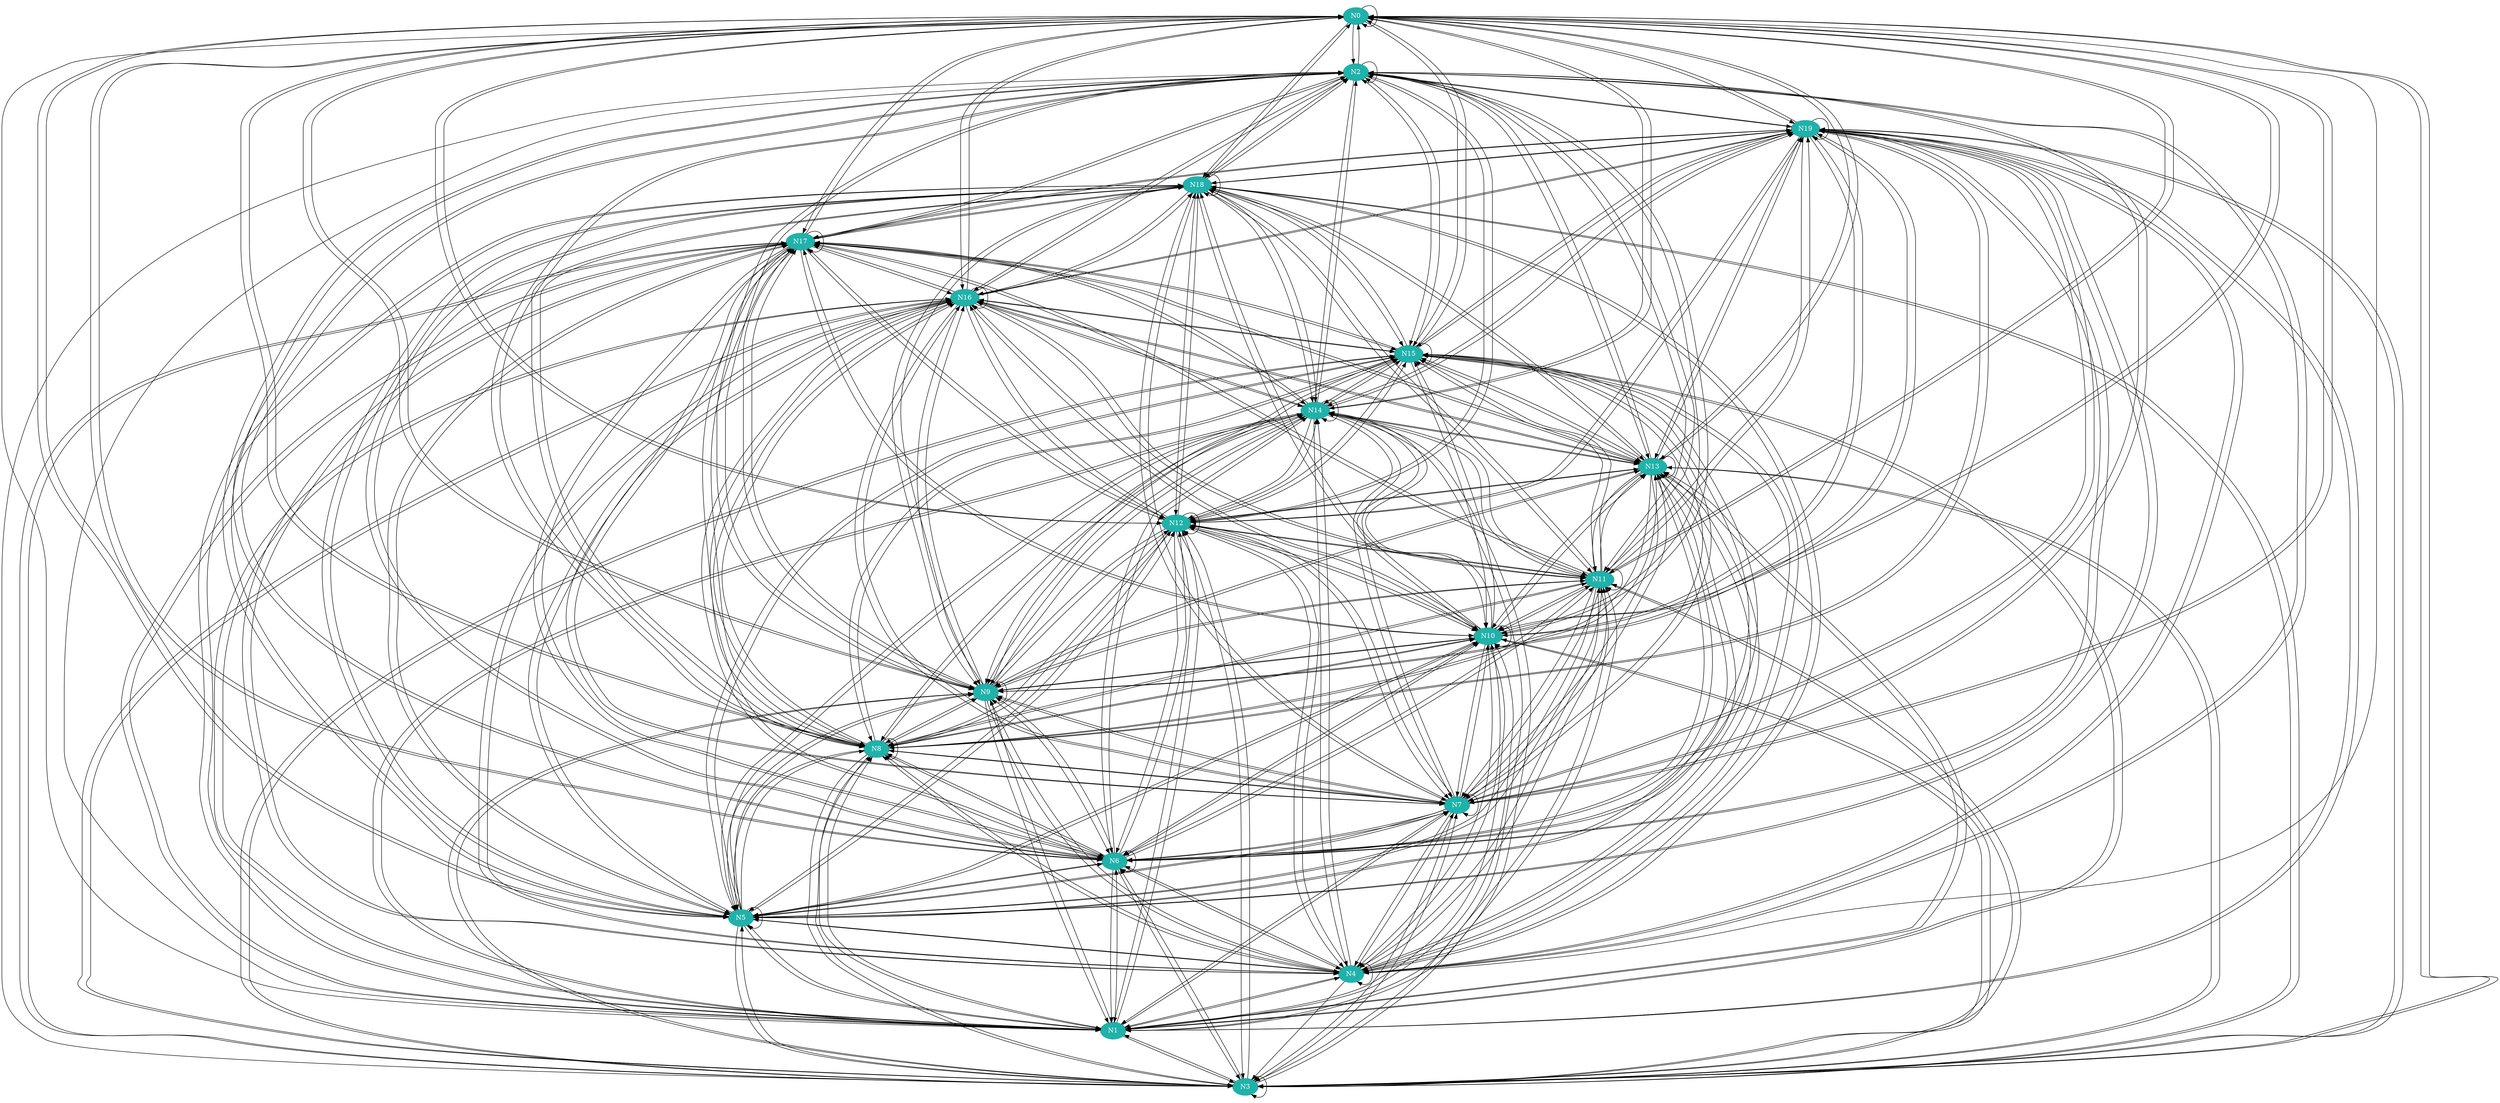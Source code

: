 digraph g{
graph [ dpi = 300, ratio = 1.0];
0 [label="N0", color=lightseagreen, fontcolor=white, style=filled]
1 [label="N1", color=lightseagreen, fontcolor=white, style=filled]
2 [label="N2", color=lightseagreen, fontcolor=white, style=filled]
3 [label="N3", color=lightseagreen, fontcolor=white, style=filled]
4 [label="N4", color=lightseagreen, fontcolor=white, style=filled]
5 [label="N5", color=lightseagreen, fontcolor=white, style=filled]
6 [label="N6", color=lightseagreen, fontcolor=white, style=filled]
7 [label="N7", color=lightseagreen, fontcolor=white, style=filled]
8 [label="N8", color=lightseagreen, fontcolor=white, style=filled]
9 [label="N9", color=lightseagreen, fontcolor=white, style=filled]
10 [label="N10", color=lightseagreen, fontcolor=white, style=filled]
11 [label="N11", color=lightseagreen, fontcolor=white, style=filled]
12 [label="N12", color=lightseagreen, fontcolor=white, style=filled]
13 [label="N13", color=lightseagreen, fontcolor=white, style=filled]
14 [label="N14", color=lightseagreen, fontcolor=white, style=filled]
15 [label="N15", color=lightseagreen, fontcolor=white, style=filled]
16 [label="N16", color=lightseagreen, fontcolor=white, style=filled]
17 [label="N17", color=lightseagreen, fontcolor=white, style=filled]
18 [label="N18", color=lightseagreen, fontcolor=white, style=filled]
19 [label="N19", color=lightseagreen, fontcolor=white, style=filled]
0->0
0->2
0->3
0->4
0->5
0->6
0->7
0->8
0->9
0->10
0->11
0->12
0->13
0->14
0->15
0->16
0->17
0->18
0->19
1->0
1->3
1->4
1->5
1->6
1->7
1->8
1->9
1->10
1->11
1->12
1->13
1->14
1->15
1->16
1->17
1->18
1->19
2->0
2->1
2->2
2->4
2->5
2->6
2->7
2->8
2->9
2->10
2->11
2->12
2->13
2->14
2->15
2->16
2->17
2->18
2->19
3->0
3->1
3->2
3->3
3->5
3->6
3->7
3->8
3->9
3->10
3->11
3->12
3->13
3->14
3->15
3->16
3->17
3->18
3->19
4->1
4->2
4->3
4->4
4->5
4->6
4->7
4->8
4->9
4->10
4->11
4->12
4->13
4->14
4->15
4->16
4->17
4->18
4->19
5->0
5->1
5->2
5->3
5->4
5->5
5->6
5->7
5->8
5->9
5->10
5->11
5->12
5->13
5->14
5->15
5->16
5->17
5->18
5->19
6->0
6->1
6->2
6->3
6->4
6->5
6->6
6->7
6->8
6->9
6->10
6->11
6->12
6->13
6->14
6->15
6->16
6->17
6->18
6->19
7->0
7->1
7->2
7->3
7->4
7->5
7->6
7->7
7->8
7->9
7->10
7->11
7->12
7->13
7->14
7->15
7->16
7->17
7->18
7->19
8->0
8->1
8->2
8->3
8->4
8->5
8->6
8->7
8->8
8->9
8->10
8->11
8->12
8->13
8->14
8->15
8->16
8->17
8->18
8->19
9->0
9->1
9->2
9->3
9->4
9->5
9->6
9->7
9->8
9->9
9->10
9->11
9->12
9->13
9->14
9->15
9->16
9->17
9->18
9->19
10->0
10->1
10->2
10->3
10->4
10->5
10->6
10->7
10->8
10->9
10->10
10->11
10->12
10->13
10->14
10->15
10->16
10->17
10->18
10->19
11->0
11->1
11->2
11->3
11->4
11->5
11->6
11->7
11->8
11->9
11->10
11->11
11->12
11->13
11->14
11->15
11->16
11->17
11->18
11->19
12->0
12->1
12->2
12->3
12->4
12->5
12->6
12->7
12->8
12->9
12->10
12->11
12->12
12->13
12->14
12->15
12->16
12->17
12->18
12->19
13->0
13->1
13->2
13->3
13->4
13->5
13->6
13->7
13->8
13->9
13->10
13->11
13->12
13->13
13->14
13->15
13->16
13->17
13->18
13->19
14->0
14->1
14->2
14->3
14->4
14->5
14->6
14->7
14->8
14->9
14->10
14->11
14->12
14->13
14->14
14->15
14->16
14->17
14->18
14->19
15->0
15->1
15->2
15->3
15->4
15->5
15->6
15->7
15->8
15->9
15->10
15->11
15->12
15->13
15->14
15->15
15->16
15->17
15->18
15->19
16->0
16->1
16->2
16->3
16->4
16->5
16->6
16->7
16->8
16->9
16->10
16->11
16->12
16->13
16->14
16->15
16->16
16->17
16->18
16->19
17->0
17->1
17->2
17->3
17->4
17->5
17->6
17->7
17->8
17->9
17->10
17->11
17->12
17->13
17->14
17->15
17->16
17->17
17->18
17->19
18->0
18->1
18->2
18->3
18->4
18->5
18->6
18->7
18->8
18->9
18->10
18->11
18->12
18->13
18->14
18->15
18->16
18->17
18->18
18->19
19->0
19->1
19->2
19->3
19->4
19->5
19->6
19->7
19->8
19->9
19->10
19->11
19->12
19->13
19->14
19->15
19->16
19->17
19->18
19->19
}